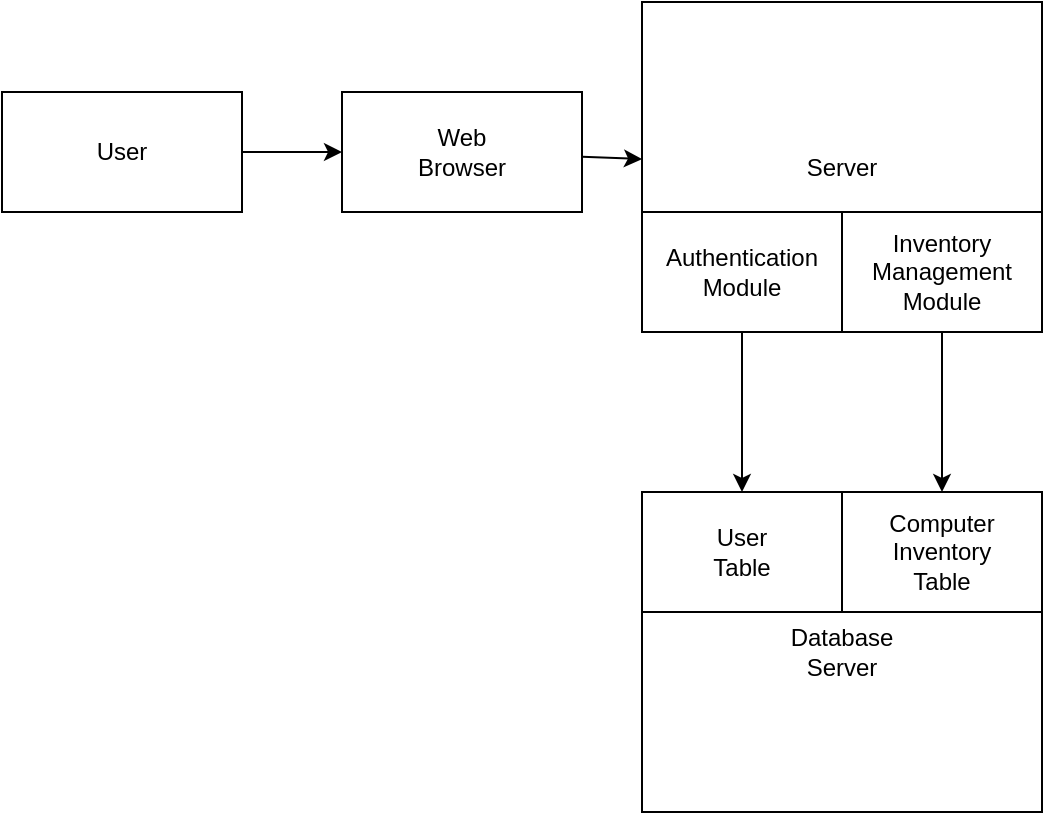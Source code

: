 <mxfile version="24.8.6">
  <diagram name="Page-1" id="eNKYXawTohwNN5u736MI">
    <mxGraphModel dx="1050" dy="557" grid="1" gridSize="10" guides="1" tooltips="1" connect="1" arrows="1" fold="1" page="1" pageScale="1" pageWidth="850" pageHeight="1100" math="0" shadow="0">
      <root>
        <mxCell id="0" />
        <mxCell id="1" parent="0" />
        <mxCell id="hG5gvxEIr6bZEF1lN0vt-8" value="" style="edgeStyle=orthogonalEdgeStyle;rounded=0;orthogonalLoop=1;jettySize=auto;html=1;" edge="1" parent="1" source="hG5gvxEIr6bZEF1lN0vt-1" target="hG5gvxEIr6bZEF1lN0vt-2">
          <mxGeometry relative="1" as="geometry" />
        </mxCell>
        <mxCell id="hG5gvxEIr6bZEF1lN0vt-1" value="User" style="rounded=0;whiteSpace=wrap;html=1;" vertex="1" parent="1">
          <mxGeometry x="30" y="230" width="120" height="60" as="geometry" />
        </mxCell>
        <mxCell id="hG5gvxEIr6bZEF1lN0vt-2" value="Web&lt;br&gt;Browser" style="rounded=0;whiteSpace=wrap;html=1;" vertex="1" parent="1">
          <mxGeometry x="200" y="230" width="120" height="60" as="geometry" />
        </mxCell>
        <mxCell id="hG5gvxEIr6bZEF1lN0vt-3" value="Server" style="rounded=0;whiteSpace=wrap;html=1;" vertex="1" parent="1">
          <mxGeometry x="350" y="185" width="200" height="165" as="geometry" />
        </mxCell>
        <mxCell id="hG5gvxEIr6bZEF1lN0vt-4" value="Authentication&lt;br&gt;Module" style="rounded=0;whiteSpace=wrap;html=1;" vertex="1" parent="1">
          <mxGeometry x="350" y="290" width="100" height="60" as="geometry" />
        </mxCell>
        <mxCell id="hG5gvxEIr6bZEF1lN0vt-5" value="Inventory&lt;br&gt;Management&lt;br&gt;Module" style="rounded=0;whiteSpace=wrap;html=1;" vertex="1" parent="1">
          <mxGeometry x="450" y="290" width="100" height="60" as="geometry" />
        </mxCell>
        <mxCell id="hG5gvxEIr6bZEF1lN0vt-6" value="Database&lt;br&gt;Server" style="rounded=0;whiteSpace=wrap;html=1;" vertex="1" parent="1">
          <mxGeometry x="350" y="430" width="200" height="160" as="geometry" />
        </mxCell>
        <mxCell id="hG5gvxEIr6bZEF1lN0vt-11" value="" style="endArrow=classic;html=1;rounded=0;" edge="1" parent="1" source="hG5gvxEIr6bZEF1lN0vt-2" target="hG5gvxEIr6bZEF1lN0vt-3">
          <mxGeometry width="50" height="50" relative="1" as="geometry">
            <mxPoint x="400" y="320" as="sourcePoint" />
            <mxPoint x="450" y="270" as="targetPoint" />
          </mxGeometry>
        </mxCell>
        <mxCell id="hG5gvxEIr6bZEF1lN0vt-12" value="User&lt;br&gt;Table" style="rounded=0;whiteSpace=wrap;html=1;" vertex="1" parent="1">
          <mxGeometry x="350" y="430" width="100" height="60" as="geometry" />
        </mxCell>
        <mxCell id="hG5gvxEIr6bZEF1lN0vt-14" value="Computer&lt;br&gt;Inventory&lt;br&gt;&lt;div&gt;Table&lt;/div&gt;" style="rounded=0;whiteSpace=wrap;html=1;" vertex="1" parent="1">
          <mxGeometry x="450" y="430" width="100" height="60" as="geometry" />
        </mxCell>
        <mxCell id="hG5gvxEIr6bZEF1lN0vt-15" value="" style="endArrow=classic;html=1;rounded=0;" edge="1" parent="1" source="hG5gvxEIr6bZEF1lN0vt-4" target="hG5gvxEIr6bZEF1lN0vt-12">
          <mxGeometry width="50" height="50" relative="1" as="geometry">
            <mxPoint x="400" y="420" as="sourcePoint" />
            <mxPoint x="450" y="370" as="targetPoint" />
          </mxGeometry>
        </mxCell>
        <mxCell id="hG5gvxEIr6bZEF1lN0vt-16" value="" style="endArrow=classic;html=1;rounded=0;" edge="1" parent="1" source="hG5gvxEIr6bZEF1lN0vt-5" target="hG5gvxEIr6bZEF1lN0vt-14">
          <mxGeometry width="50" height="50" relative="1" as="geometry">
            <mxPoint x="400" y="420" as="sourcePoint" />
            <mxPoint x="450" y="370" as="targetPoint" />
          </mxGeometry>
        </mxCell>
      </root>
    </mxGraphModel>
  </diagram>
</mxfile>
